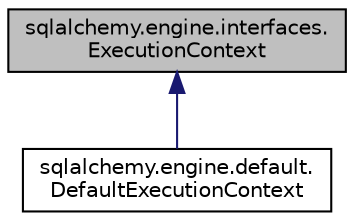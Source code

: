 digraph "sqlalchemy.engine.interfaces.ExecutionContext"
{
 // LATEX_PDF_SIZE
  edge [fontname="Helvetica",fontsize="10",labelfontname="Helvetica",labelfontsize="10"];
  node [fontname="Helvetica",fontsize="10",shape=record];
  Node1 [label="sqlalchemy.engine.interfaces.\lExecutionContext",height=0.2,width=0.4,color="black", fillcolor="grey75", style="filled", fontcolor="black",tooltip=" "];
  Node1 -> Node2 [dir="back",color="midnightblue",fontsize="10",style="solid",fontname="Helvetica"];
  Node2 [label="sqlalchemy.engine.default.\lDefaultExecutionContext",height=0.2,width=0.4,color="black", fillcolor="white", style="filled",URL="$classsqlalchemy_1_1engine_1_1default_1_1DefaultExecutionContext.html",tooltip=" "];
}
